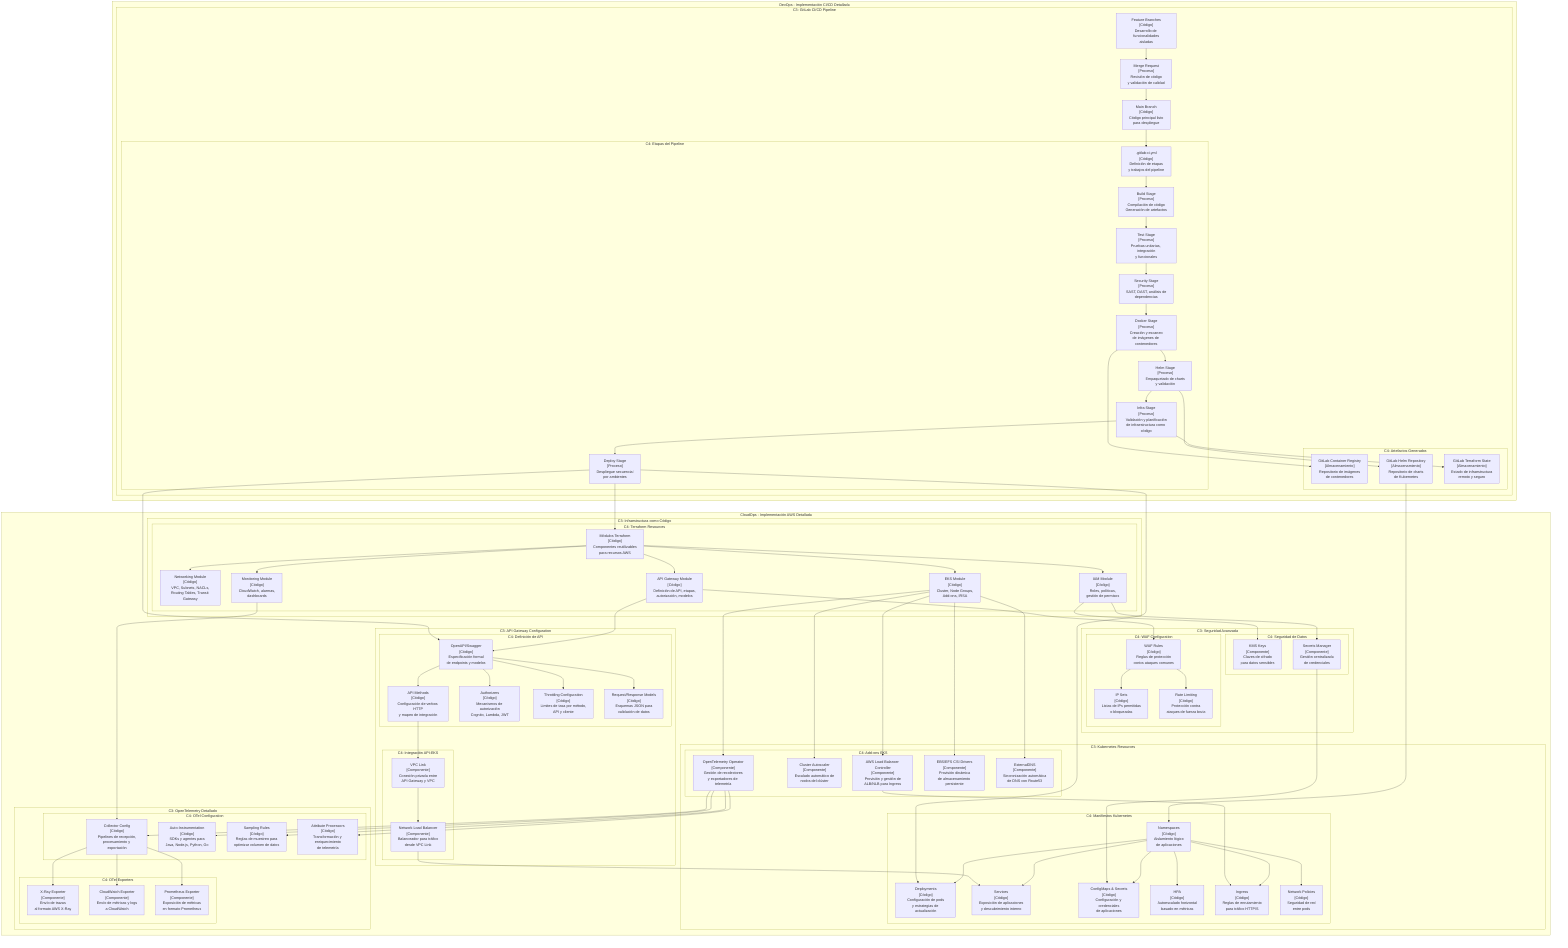 flowchart TD
    %% Vista detallada de DevOps y CloudOps
    subgraph "DevOps - Implementación CI/CD Detallada"
        subgraph "C3: GitLab CI/CD Pipeline"
            DEV_BRANCH["Feature Branches\n[Código]\nDesarrollo de funcionalidades\naisladas"]
            MAIN_BRANCH["Main Branch\n[Código]\nCódigo principal listo\npara despliegue"]
            MR["Merge Request\n[Proceso]\nRevisión de código\ny validación de calidad"]
            
            DEV_BRANCH --> MR
            MR --> MAIN_BRANCH
            
            MAIN_BRANCH --> CI_YAML[".gitlab-ci.yml\n[Código]\nDefinición de etapas\ny trabajos del pipeline"]
            
            subgraph "C4: Etapas del Pipeline"
                BUILD_STAGE["Build Stage\n[Proceso]\nCompilación de código\nGeneración de artefactos"]
                TEST_STAGE["Test Stage\n[Proceso]\nPruebas unitarias, integración\ny funcionales"]
                SECURITY_STAGE["Security Stage\n[Proceso]\nSAST, DAST, análisis de\ndependencias"]
                DOCKER_STAGE["Docker Stage\n[Proceso]\nCreación y escaneo\nde imágenes de contenedores"]
                HELM_STAGE["Helm Stage\n[Proceso]\nEmpaquetado de charts\ny validación"]
                INFRA_STAGE["Infra Stage\n[Proceso]\nValidación y planificación\nde infraestructura como código"]
                DEPLOY_STAGE["Deploy Stage\n[Proceso]\nDespliegue secuencial\npor ambientes"]
                
                CI_YAML --> BUILD_STAGE
                BUILD_STAGE --> TEST_STAGE
                TEST_STAGE --> SECURITY_STAGE
                SECURITY_STAGE --> DOCKER_STAGE
                DOCKER_STAGE --> HELM_STAGE
                HELM_STAGE --> INFRA_STAGE
                INFRA_STAGE --> DEPLOY_STAGE
            end
            
            subgraph "C4: Artefactos Generados"
                DOCKER_REPO["GitLab Container Registry\n[Almacenamiento]\nRepositorio de imágenes\nde contenedores"]
                HELM_REPO["GitLab Helm Repository\n[Almacenamiento]\nRepositorio de charts\nde Kubernetes"]
                TF_STATE["GitLab Terraform State\n[Almacenamiento]\nEstado de infraestructura\nremoto y seguro"]
                
                DOCKER_STAGE --> DOCKER_REPO
                HELM_STAGE --> HELM_REPO
                INFRA_STAGE --> TF_STATE
            end
        end
    end
    
    subgraph "CloudOps - Implementación AWS Detallada"
        subgraph "C3: Infraestructura como Código"
            TF_MODULES["Módulos Terraform\n[Código]\nComponentes reutilizables\npara recursos AWS"]
            
            subgraph "C4: Terraform Resources"
                TF_NETWORK["Networking Module\n[Código]\nVPC, Subnets, NACLs,\nRouting Tables, Transit Gateway"]
                TF_EKS["EKS Module\n[Código]\nCluster, Node Groups,\nAdd-ons, IRSA"]
                TF_API["API Gateway Module\n[Código]\nDefinición de API, etapas,\nautorización, modelos"]
                TF_IAM["IAM Module\n[Código]\nRoles, políticas,\ngestión de permisos"]
                TF_MONITORING["Monitoring Module\n[Código]\nCloudWatch, alarmas,\ndashboards"]
                
                TF_MODULES --> TF_NETWORK
                TF_MODULES --> TF_EKS
                TF_MODULES --> TF_API
                TF_MODULES --> TF_IAM
                TF_MODULES --> TF_MONITORING
            end
            
            DEPLOY_STAGE --> TF_MODULES
        end
        
        subgraph "C3: Kubernetes Resources"
            subgraph "C4: Manifiestos Kubernetes"
                K8S_NAMESPACES["Namespaces\n[Código]\nAislamiento lógico\nde aplicaciones"]
                K8S_DEPLOYMENTS["Deployments\n[Código]\nConfiguración de pods\ny estrategias de actualización"]
                K8S_SERVICES["Services\n[Código]\nExposición de aplicaciones\ny descubrimiento interno"]
                K8S_CONFIG["ConfigMaps & Secrets\n[Código]\nConfiguración y credenciales\nde aplicaciones"]
                K8S_HPA["HPA\n[Código]\nAutoescalado horizontal\nbasado en métricas"]
                K8S_INGRESS["Ingress\n[Código]\nReglas de enrutamiento\npara tráfico HTTP/S"]
                K8S_NETWORKPOLICY["Network Policies\n[Código]\nSeguridad de red\nentre pods"]
                
                HELM_REPO --> K8S_NAMESPACES
                K8S_NAMESPACES --> K8S_DEPLOYMENTS
                K8S_NAMESPACES --> K8S_SERVICES
                K8S_NAMESPACES --> K8S_CONFIG
                K8S_NAMESPACES --> K8S_HPA
                K8S_NAMESPACES --> K8S_INGRESS
                K8S_NAMESPACES --> K8S_NETWORKPOLICY
            end
            
            subgraph "C4: Add-ons EKS"
                ADDON_ALB["AWS Load Balancer Controller\n[Componente]\nProvisión y gestión de\nALB/NLB para Ingress"]
                ADDON_AUTOSCALER["Cluster Autoscaler\n[Componente]\nEscalado automático de\nnodos del clúster"]
                ADDON_OTEL["OpenTelemetry Operator\n[Componente]\nGestión de recolectores\ny exportadores de telemetría"]
                ADDON_CSI["EBS/EFS CSI Drivers\n[Componente]\nProvisión dinámica\nde almacenamiento persistente"]
                ADDON_EXTERNALDNS["ExternalDNS\n[Componente]\nSincronización automática\nde DNS con Route53"]
                
                TF_EKS --> ADDON_ALB
                TF_EKS --> ADDON_AUTOSCALER
                TF_EKS --> ADDON_OTEL
                TF_EKS --> ADDON_CSI
                TF_EKS --> ADDON_EXTERNALDNS
                
                ADDON_ALB --> K8S_INGRESS
            end
        end
        
        subgraph "C3: OpenTelemetry Detallado"
            subgraph "C4: OTel Configuration"
                OTEL_COLLECTOR_CONFIG["Collector Config\n[Código]\nPipelines de recepción,\nprocesamiento y exportación"]
                OTEL_INSTRUMENTATION["Auto-Instrumentation\n[Código]\nSDKs y agentes para\nJava, Node.js, Python, Go"]
                OTEL_SAMPLING["Sampling Rules\n[Código]\nReglas de muestreo para\noptimizar volumen de datos"]
                OTEL_PROCESSORS["Attribute Processors\n[Código]\nTransformación y enriquecimiento\nde telemetría"]
                
                ADDON_OTEL --> OTEL_COLLECTOR_CONFIG
                ADDON_OTEL --> OTEL_INSTRUMENTATION
                ADDON_OTEL --> OTEL_SAMPLING
                ADDON_OTEL --> OTEL_PROCESSORS
            end
            
            subgraph "C4: OTel Exporters"
                OTEL_XRAY["X-Ray Exporter\n[Componente]\nEnvío de trazas\nal formato AWS X-Ray"]
                OTEL_CW["CloudWatch Exporter\n[Componente]\nEnvío de métricas y logs\na CloudWatch"]
                OTEL_PROMETHEUS["Prometheus Exporter\n[Componente]\nExposición de métricas\nen formato Prometheus"]
                
                OTEL_COLLECTOR_CONFIG --> OTEL_XRAY
                OTEL_COLLECTOR_CONFIG --> OTEL_CW
                OTEL_COLLECTOR_CONFIG --> OTEL_PROMETHEUS
            end
        end
        
        subgraph "C3: API Gateway Configuration"
            subgraph "C4: Definición de API"
                APIGW_SWAGGER["OpenAPI/Swagger\n[Código]\nEspecificación formal\nde endpoints y modelos"]
                APIGW_METHODS["API Methods\n[Código]\nConfiguración de verbos HTTP\ny mapeo de integración"]
                APIGW_AUTHORIZERS["Authorizers\n[Código]\nMecanismos de autorización\nCognito, Lambda, JWT"]
                APIGW_THROTTLING["Throttling Configuration\n[Código]\nLimites de tasa por método,\nAPI y cliente"]
                APIGW_MODELS["Request/Response Models\n[Código]\nEsquemas JSON para\nvalidación de datos"]
                
                TF_API --> APIGW_SWAGGER
                APIGW_SWAGGER --> APIGW_METHODS
                APIGW_SWAGGER --> APIGW_AUTHORIZERS
                APIGW_SWAGGER --> APIGW_THROTTLING
                APIGW_SWAGGER --> APIGW_MODELS
            end
            
            subgraph "C4: Integración API-EKS"
                APIGW_VPC_LINK["VPC Link\n[Componente]\nConexión privada entre\nAPI Gateway y VPC"]
                APIGW_NLB["Network Load Balancer\n[Componente]\nBalanceador para tráfico\ndesde VPC Link"]
                
                APIGW_METHODS --> APIGW_VPC_LINK
                APIGW_VPC_LINK --> APIGW_NLB
                APIGW_NLB --> K8S_SERVICES
            end
        end
        
        subgraph "C3: Seguridad Avanzada"
            subgraph "C4: WAF Configuration"
                WAF_RULES["WAF Rules\n[Código]\nReglas de protección\ncontra ataques comunes"]
                WAF_IPSETS["IP Sets\n[Código]\nListas de IPs permitidas\no bloqueadas"]
                WAF_RATELIMIT["Rate Limiting\n[Código]\nProtección contra\nataques de fuerza bruta"]
                
                TF_API --> WAF_RULES
                WAF_RULES --> WAF_IPSETS
                WAF_RULES --> WAF_RATELIMIT
            end
            
            subgraph "C4: Seguridad de Datos"
                KMS_KEYS["KMS Keys\n[Componente]\nClaves de cifrado\npara datos sensibles"]
                SECRETS_MANAGER["Secrets Manager\n[Componente]\nGestión centralizada\nde credenciales"]
                
                TF_IAM --> KMS_KEYS
                TF_IAM --> SECRETS_MANAGER
                SECRETS_MANAGER --> K8S_CONFIG
            end
        end
    end
    
    %% Integraciones entre DevOps y CloudOps
    DEPLOY_STAGE --> K8S_DEPLOYMENTS
    DEPLOY_STAGE --> APIGW_SWAGGER
    TF_MONITORING --> OTEL_COLLECTOR_CONFIG